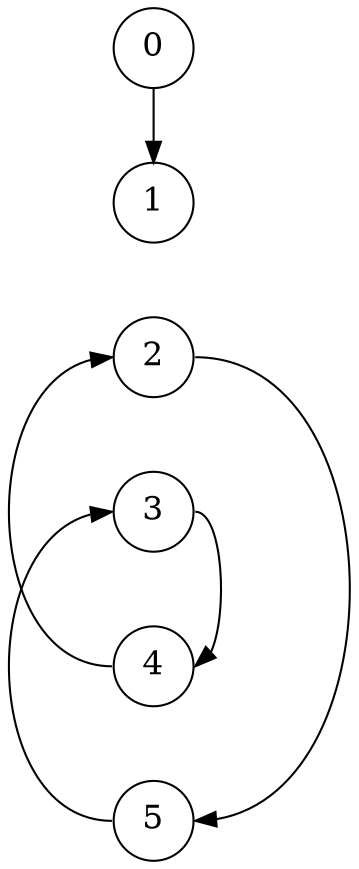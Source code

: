 // 6, [[1,0],[5,2],[3,5],[4,3],[2,4]]
// False

digraph "5b" {
    graph [dpi=300]
    layout="dot"

    node [shape="circle", fontsize=16]
    0, 1, 2, 3, 4, 5

    0 -> 1 [style="solid"]
    1 -> 2 -> 3 -> 4 -> 5 [style="invis"]

    edge [style="solid"]
    2:e -> 5:e
    5:w -> 3:w
    3:e -> 4:e
    4:w -> 2:w
}

